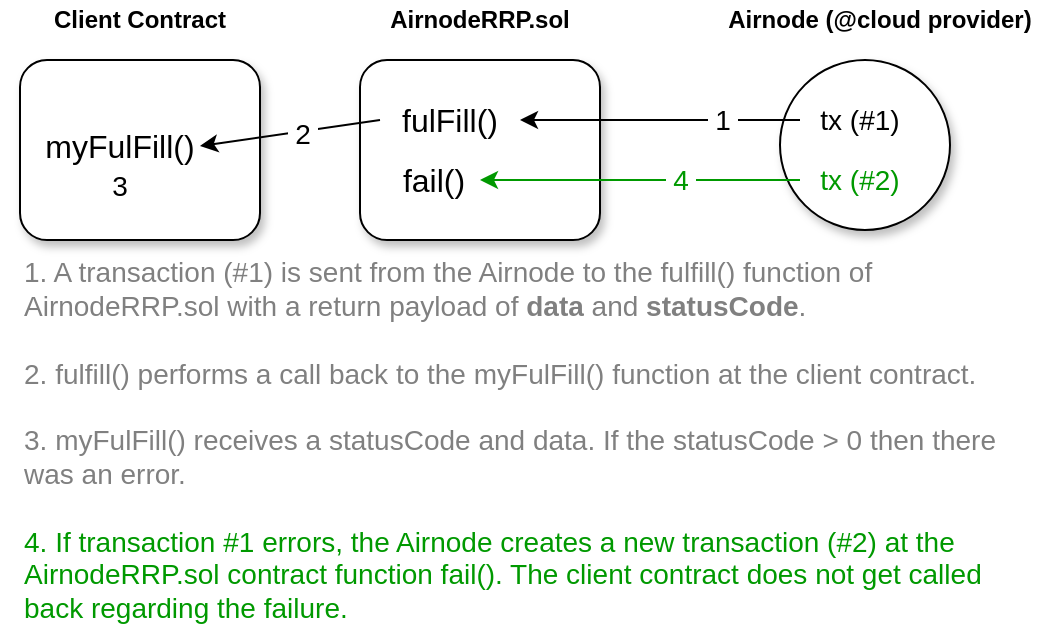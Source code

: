 <mxfile version="15.2.7" type="device"><diagram id="jt0aBNPS6t0P73nR_fqm" name="Page-1"><mxGraphModel dx="1106" dy="860" grid="1" gridSize="10" guides="1" tooltips="1" connect="1" arrows="1" fold="1" page="1" pageScale="1" pageWidth="850" pageHeight="1100" math="0" shadow="0"><root><mxCell id="0"/><mxCell id="1" parent="0"/><mxCell id="CFjr_JuvZNwjchiVG3aE-1" value="" style="rounded=1;whiteSpace=wrap;html=1;align=center;verticalAlign=middle;fontSize=14;shadow=1;" parent="1" vertex="1"><mxGeometry x="50" y="70" width="120" height="90" as="geometry"/></mxCell><mxCell id="CFjr_JuvZNwjchiVG3aE-2" value="Client Contract" style="text;html=1;strokeColor=none;fillColor=none;align=center;verticalAlign=middle;whiteSpace=wrap;rounded=0;fontStyle=1" parent="1" vertex="1"><mxGeometry x="40" y="40" width="140" height="20" as="geometry"/></mxCell><mxCell id="CFjr_JuvZNwjchiVG3aE-4" style="edgeStyle=orthogonalEdgeStyle;rounded=0;orthogonalLoop=1;jettySize=auto;html=1;exitX=0.5;exitY=1;exitDx=0;exitDy=0;fontSize=14;" parent="1" source="CFjr_JuvZNwjchiVG3aE-1" target="CFjr_JuvZNwjchiVG3aE-1" edge="1"><mxGeometry relative="1" as="geometry"/></mxCell><mxCell id="CFjr_JuvZNwjchiVG3aE-5" value="&lt;font style=&quot;font-size: 16px&quot;&gt;&lt;br&gt;&lt;/font&gt;" style="rounded=1;whiteSpace=wrap;html=1;fontSize=14;align=center;verticalAlign=middle;shadow=1;" parent="1" vertex="1"><mxGeometry x="220" y="70" width="120" height="90" as="geometry"/></mxCell><mxCell id="CFjr_JuvZNwjchiVG3aE-6" value="AirnodeRRP.sol" style="text;html=1;strokeColor=none;fillColor=none;align=center;verticalAlign=middle;whiteSpace=wrap;rounded=0;fontStyle=1" parent="1" vertex="1"><mxGeometry x="210" y="40" width="140" height="20" as="geometry"/></mxCell><mxCell id="CFjr_JuvZNwjchiVG3aE-10" value="Airnode (@cloud provider)" style="text;html=1;strokeColor=none;fillColor=none;align=center;verticalAlign=middle;whiteSpace=wrap;rounded=0;fontStyle=1" parent="1" vertex="1"><mxGeometry x="390" y="40" width="180" height="20" as="geometry"/></mxCell><mxCell id="CFjr_JuvZNwjchiVG3aE-13" value="" style="ellipse;whiteSpace=wrap;html=1;aspect=fixed;fontSize=14;align=center;shadow=1;" parent="1" vertex="1"><mxGeometry x="430" y="70" width="85" height="85" as="geometry"/></mxCell><mxCell id="CFjr_JuvZNwjchiVG3aE-16" value="&lt;font style=&quot;font-size: 16px&quot;&gt;fulFill()&lt;/font&gt;" style="text;html=1;strokeColor=none;fillColor=none;align=center;verticalAlign=middle;whiteSpace=wrap;rounded=0;shadow=1;fontSize=14;" parent="1" vertex="1"><mxGeometry x="230" y="80" width="70" height="40" as="geometry"/></mxCell><mxCell id="CFjr_JuvZNwjchiVG3aE-19" value="&lt;font color=&quot;#808080&quot;&gt;1. A transaction (#1) is sent from the Airnode to the fulfill() function of AirnodeRRP.sol with a return payload of &lt;b&gt;data&lt;/b&gt; and &lt;b&gt;statusCode&lt;/b&gt;.&lt;br&gt;&lt;br&gt;2. fulfill() performs a call back to the myFulFill() function at the client contract.&lt;br&gt;&lt;br&gt;3.&amp;nbsp;&lt;/font&gt;&lt;font color=&quot;#808080&quot;&gt;myFulFill() receives a statusCode and data. If the statusCode &amp;gt; 0 then there was an error.&amp;nbsp;&lt;/font&gt;&lt;br&gt;&lt;br&gt;&lt;font color=&quot;#009900&quot;&gt;4. If transaction #1 errors, the Airnode creates a new transaction (#2) at the AirnodeRRP.sol contract function fail(). The client contract does not get called back regarding the failure.&lt;/font&gt;" style="text;html=1;strokeColor=none;fillColor=none;align=left;verticalAlign=middle;whiteSpace=wrap;rounded=0;shadow=1;fontSize=14;" parent="1" vertex="1"><mxGeometry x="50" y="170" width="505" height="180" as="geometry"/></mxCell><mxCell id="CFjr_JuvZNwjchiVG3aE-21" value="&lt;font style=&quot;font-size: 16px&quot;&gt;myFulFill()&lt;/font&gt;" style="text;html=1;strokeColor=none;fillColor=none;align=center;verticalAlign=middle;whiteSpace=wrap;rounded=0;shadow=1;fontSize=14;" parent="1" vertex="1"><mxGeometry x="60" y="103" width="80" height="20" as="geometry"/></mxCell><mxCell id="CFjr_JuvZNwjchiVG3aE-22" value="" style="endArrow=classic;html=1;fontSize=14;entryX=1;entryY=0.5;entryDx=0;entryDy=0;exitX=0;exitY=0.5;exitDx=0;exitDy=0;" parent="1" source="CFjr_JuvZNwjchiVG3aE-16" target="CFjr_JuvZNwjchiVG3aE-21" edge="1"><mxGeometry width="50" height="50" relative="1" as="geometry"><mxPoint x="240" y="90" as="sourcePoint"/><mxPoint x="150" y="110" as="targetPoint"/></mxGeometry></mxCell><mxCell id="CFjr_JuvZNwjchiVG3aE-25" value="&amp;nbsp;2&amp;nbsp;" style="edgeLabel;html=1;align=center;verticalAlign=middle;resizable=0;points=[];fontSize=14;" parent="CFjr_JuvZNwjchiVG3aE-22" vertex="1" connectable="0"><mxGeometry x="-0.154" y="1" relative="1" as="geometry"><mxPoint x="-1" as="offset"/></mxGeometry></mxCell><mxCell id="CFjr_JuvZNwjchiVG3aE-27" value="&lt;font style=&quot;font-size: 16px&quot;&gt;fail()&lt;/font&gt;" style="text;html=1;strokeColor=none;fillColor=none;align=center;verticalAlign=middle;whiteSpace=wrap;rounded=0;shadow=1;fontSize=14;" parent="1" vertex="1"><mxGeometry x="227" y="110" width="60" height="40" as="geometry"/></mxCell><mxCell id="CFjr_JuvZNwjchiVG3aE-28" value="3" style="text;html=1;strokeColor=none;fillColor=none;align=center;verticalAlign=middle;whiteSpace=wrap;rounded=0;shadow=1;fontSize=14;" parent="1" vertex="1"><mxGeometry x="80" y="123" width="40" height="20" as="geometry"/></mxCell><mxCell id="CFjr_JuvZNwjchiVG3aE-30" value="tx (#2)" style="text;html=1;strokeColor=none;fillColor=none;align=center;verticalAlign=middle;whiteSpace=wrap;rounded=0;shadow=1;fontSize=14;fontColor=#009900;" parent="1" vertex="1"><mxGeometry x="440" y="120" width="60" height="20" as="geometry"/></mxCell><mxCell id="CFjr_JuvZNwjchiVG3aE-31" value="tx (#1)" style="text;html=1;strokeColor=none;fillColor=none;align=center;verticalAlign=middle;whiteSpace=wrap;rounded=0;shadow=1;fontSize=14;" parent="1" vertex="1"><mxGeometry x="440" y="90" width="60" height="20" as="geometry"/></mxCell><mxCell id="CFjr_JuvZNwjchiVG3aE-18" value="" style="edgeStyle=orthogonalEdgeStyle;rounded=0;orthogonalLoop=1;jettySize=auto;html=1;fontSize=14;entryX=1;entryY=0.5;entryDx=0;entryDy=0;exitX=0;exitY=0.5;exitDx=0;exitDy=0;" parent="1" source="CFjr_JuvZNwjchiVG3aE-31" target="CFjr_JuvZNwjchiVG3aE-16" edge="1"><mxGeometry relative="1" as="geometry"><mxPoint x="385" y="100" as="targetPoint"/></mxGeometry></mxCell><mxCell id="CFjr_JuvZNwjchiVG3aE-20" value="&amp;nbsp;1&amp;nbsp;" style="edgeLabel;html=1;align=center;verticalAlign=middle;resizable=0;points=[];fontSize=14;" parent="CFjr_JuvZNwjchiVG3aE-18" vertex="1" connectable="0"><mxGeometry x="-0.436" relative="1" as="geometry"><mxPoint as="offset"/></mxGeometry></mxCell><mxCell id="CFjr_JuvZNwjchiVG3aE-26" value="" style="endArrow=classic;html=1;fontSize=14;strokeColor=#009900;fontColor=#FF3333;exitX=0;exitY=0.5;exitDx=0;exitDy=0;" parent="1" source="CFjr_JuvZNwjchiVG3aE-30" edge="1"><mxGeometry width="50" height="50" relative="1" as="geometry"><mxPoint x="432" y="130" as="sourcePoint"/><mxPoint x="280" y="130" as="targetPoint"/></mxGeometry></mxCell><mxCell id="CFjr_JuvZNwjchiVG3aE-29" value="&lt;font color=&quot;#009900&quot;&gt;&amp;nbsp;4&amp;nbsp;&lt;/font&gt;" style="edgeLabel;html=1;align=center;verticalAlign=middle;resizable=0;points=[];fontSize=14;" parent="CFjr_JuvZNwjchiVG3aE-26" vertex="1" connectable="0"><mxGeometry x="-0.25" relative="1" as="geometry"><mxPoint as="offset"/></mxGeometry></mxCell></root></mxGraphModel></diagram></mxfile>